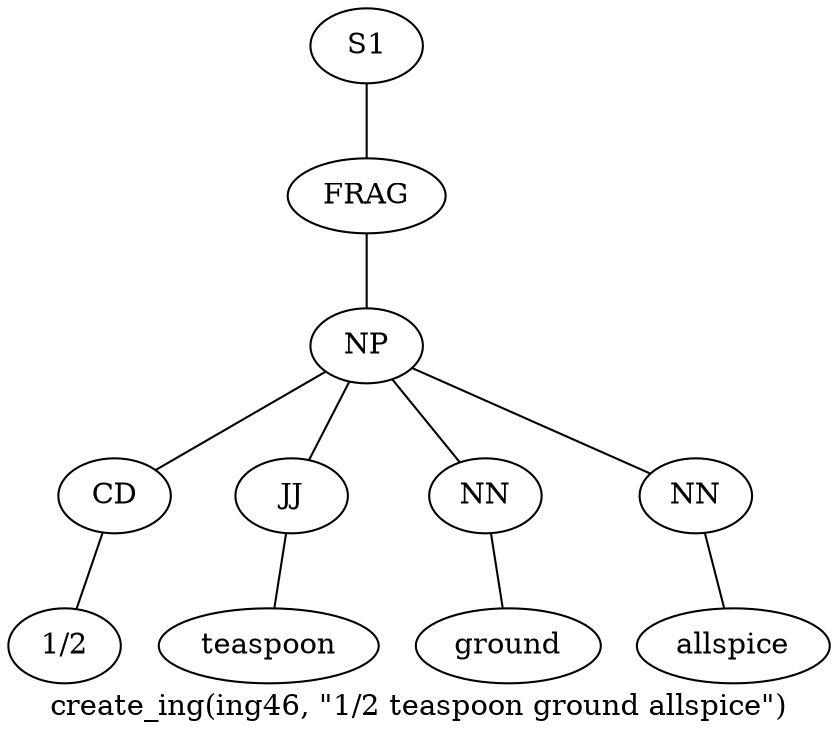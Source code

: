 graph SyntaxGraph {
	label = "create_ing(ing46, \"1/2 teaspoon ground allspice\")";
	Node0 [label="S1"];
	Node1 [label="FRAG"];
	Node2 [label="NP"];
	Node3 [label="CD"];
	Node4 [label="1/2"];
	Node5 [label="JJ"];
	Node6 [label="teaspoon"];
	Node7 [label="NN"];
	Node8 [label="ground"];
	Node9 [label="NN"];
	Node10 [label="allspice"];

	Node0 -- Node1;
	Node1 -- Node2;
	Node2 -- Node3;
	Node2 -- Node5;
	Node2 -- Node7;
	Node2 -- Node9;
	Node3 -- Node4;
	Node5 -- Node6;
	Node7 -- Node8;
	Node9 -- Node10;
}